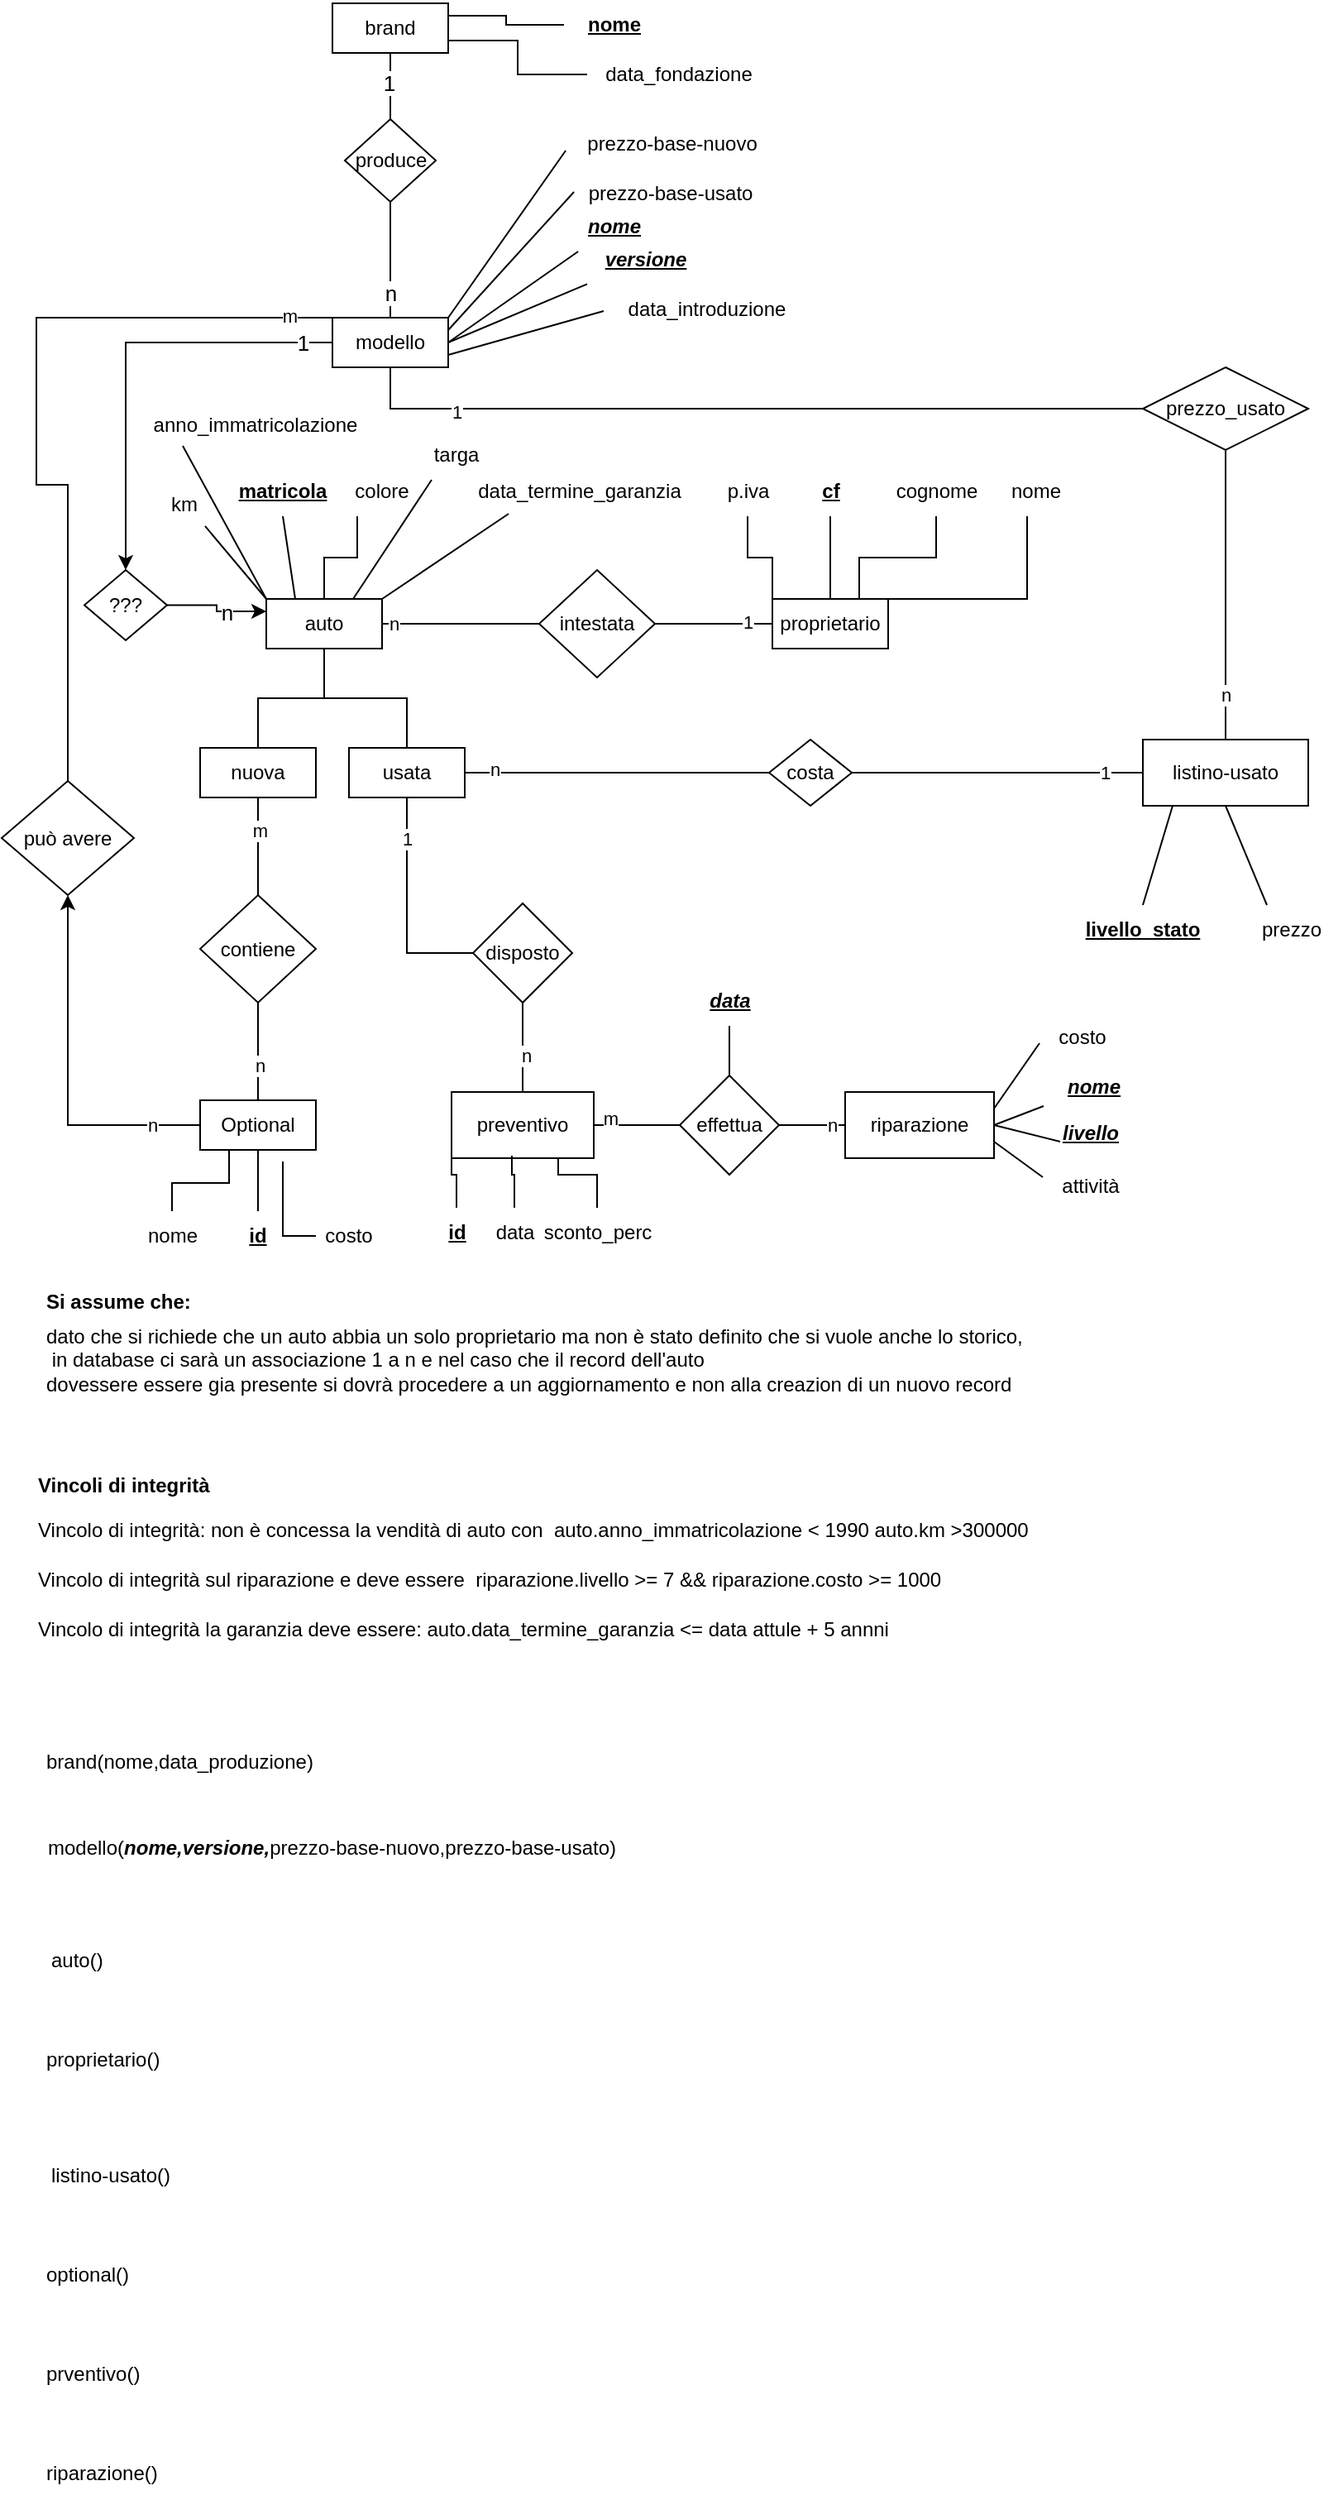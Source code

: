<mxfile version="22.1.5" type="github">
  <diagram name="Pagina-1" id="jGf_04mg0V8zM4tONkqc">
    <mxGraphModel dx="573" dy="543" grid="1" gridSize="10" guides="1" tooltips="1" connect="1" arrows="1" fold="1" page="1" pageScale="1" pageWidth="827" pageHeight="1169" math="0" shadow="0">
      <root>
        <mxCell id="0" />
        <mxCell id="1" parent="0" />
        <mxCell id="hDRF6CQTf330OuFsjU3R-10" style="edgeStyle=orthogonalEdgeStyle;rounded=0;orthogonalLoop=1;jettySize=auto;html=1;entryX=0;entryY=0.5;entryDx=0;entryDy=0;endArrow=none;endFill=0;" parent="1" source="hDRF6CQTf330OuFsjU3R-1" target="hDRF6CQTf330OuFsjU3R-9" edge="1">
          <mxGeometry relative="1" as="geometry" />
        </mxCell>
        <mxCell id="hDRF6CQTf330OuFsjU3R-26" value="n" style="edgeLabel;html=1;align=center;verticalAlign=middle;resizable=0;points=[];" parent="hDRF6CQTf330OuFsjU3R-10" vertex="1" connectable="0">
          <mxGeometry x="-0.34" relative="1" as="geometry">
            <mxPoint x="-25" as="offset" />
          </mxGeometry>
        </mxCell>
        <mxCell id="hDRF6CQTf330OuFsjU3R-1" value="auto" style="rounded=0;whiteSpace=wrap;html=1;" parent="1" vertex="1">
          <mxGeometry x="170" y="390" width="70" height="30" as="geometry" />
        </mxCell>
        <mxCell id="hDRF6CQTf330OuFsjU3R-15" style="edgeStyle=orthogonalEdgeStyle;rounded=0;orthogonalLoop=1;jettySize=auto;html=1;entryX=0.5;entryY=0;entryDx=0;entryDy=0;endArrow=none;endFill=0;exitX=0.5;exitY=1;exitDx=0;exitDy=0;" parent="1" source="hDRF6CQTf330OuFsjU3R-2" target="hDRF6CQTf330OuFsjU3R-14" edge="1">
          <mxGeometry relative="1" as="geometry">
            <mxPoint x="115" y="510" as="sourcePoint" />
            <mxPoint x="115" y="569" as="targetPoint" />
          </mxGeometry>
        </mxCell>
        <mxCell id="hDRF6CQTf330OuFsjU3R-31" value="m" style="edgeLabel;html=1;align=center;verticalAlign=middle;resizable=0;points=[];" parent="hDRF6CQTf330OuFsjU3R-15" vertex="1" connectable="0">
          <mxGeometry x="-0.322" y="1" relative="1" as="geometry">
            <mxPoint as="offset" />
          </mxGeometry>
        </mxCell>
        <mxCell id="hDRF6CQTf330OuFsjU3R-47" style="edgeStyle=orthogonalEdgeStyle;rounded=0;orthogonalLoop=1;jettySize=auto;html=1;entryX=0.5;entryY=1;entryDx=0;entryDy=0;endArrow=none;endFill=0;" parent="1" source="hDRF6CQTf330OuFsjU3R-2" target="hDRF6CQTf330OuFsjU3R-1" edge="1">
          <mxGeometry relative="1" as="geometry">
            <mxPoint x="200" y="440" as="targetPoint" />
          </mxGeometry>
        </mxCell>
        <mxCell id="hDRF6CQTf330OuFsjU3R-2" value="nuova" style="rounded=0;whiteSpace=wrap;html=1;" parent="1" vertex="1">
          <mxGeometry x="130" y="480" width="70" height="30" as="geometry" />
        </mxCell>
        <mxCell id="hDRF6CQTf330OuFsjU3R-48" style="edgeStyle=orthogonalEdgeStyle;rounded=0;orthogonalLoop=1;jettySize=auto;html=1;entryX=0.5;entryY=1;entryDx=0;entryDy=0;endArrow=none;endFill=0;" parent="1" source="hDRF6CQTf330OuFsjU3R-3" target="hDRF6CQTf330OuFsjU3R-1" edge="1">
          <mxGeometry relative="1" as="geometry" />
        </mxCell>
        <mxCell id="hDRF6CQTf330OuFsjU3R-3" value="usata" style="rounded=0;whiteSpace=wrap;html=1;" parent="1" vertex="1">
          <mxGeometry x="220" y="480" width="70" height="30" as="geometry" />
        </mxCell>
        <mxCell id="hDRF6CQTf330OuFsjU3R-94" value="" style="edgeStyle=orthogonalEdgeStyle;rounded=0;orthogonalLoop=1;jettySize=auto;html=1;" parent="1" source="hDRF6CQTf330OuFsjU3R-4" target="hDRF6CQTf330OuFsjU3R-93" edge="1">
          <mxGeometry relative="1" as="geometry" />
        </mxCell>
        <mxCell id="hDRF6CQTf330OuFsjU3R-97" value="n" style="edgeLabel;html=1;align=center;verticalAlign=middle;resizable=0;points=[];" parent="hDRF6CQTf330OuFsjU3R-94" vertex="1" connectable="0">
          <mxGeometry x="-0.735" relative="1" as="geometry">
            <mxPoint as="offset" />
          </mxGeometry>
        </mxCell>
        <mxCell id="hDRF6CQTf330OuFsjU3R-4" value="Optional" style="rounded=0;whiteSpace=wrap;html=1;" parent="1" vertex="1">
          <mxGeometry x="130" y="693" width="70" height="30" as="geometry" />
        </mxCell>
        <mxCell id="hDRF6CQTf330OuFsjU3R-11" style="edgeStyle=orthogonalEdgeStyle;rounded=0;orthogonalLoop=1;jettySize=auto;html=1;entryX=1;entryY=0.5;entryDx=0;entryDy=0;endArrow=none;endFill=0;" parent="1" source="hDRF6CQTf330OuFsjU3R-5" target="hDRF6CQTf330OuFsjU3R-9" edge="1">
          <mxGeometry relative="1" as="geometry" />
        </mxCell>
        <mxCell id="hDRF6CQTf330OuFsjU3R-27" value="1" style="edgeLabel;html=1;align=center;verticalAlign=middle;resizable=0;points=[];" parent="hDRF6CQTf330OuFsjU3R-11" vertex="1" connectable="0">
          <mxGeometry x="-0.564" y="-1" relative="1" as="geometry">
            <mxPoint as="offset" />
          </mxGeometry>
        </mxCell>
        <mxCell id="hDRF6CQTf330OuFsjU3R-5" value="proprietario" style="rounded=0;whiteSpace=wrap;html=1;" parent="1" vertex="1">
          <mxGeometry x="476" y="390" width="70" height="30" as="geometry" />
        </mxCell>
        <mxCell id="hDRF6CQTf330OuFsjU3R-9" value="intestata" style="rhombus;whiteSpace=wrap;html=1;" parent="1" vertex="1">
          <mxGeometry x="335" y="372.5" width="70" height="65" as="geometry" />
        </mxCell>
        <mxCell id="hDRF6CQTf330OuFsjU3R-16" style="edgeStyle=orthogonalEdgeStyle;rounded=0;orthogonalLoop=1;jettySize=auto;html=1;entryX=0.5;entryY=0;entryDx=0;entryDy=0;endArrow=none;endFill=0;exitX=0.5;exitY=1;exitDx=0;exitDy=0;" parent="1" source="hDRF6CQTf330OuFsjU3R-14" target="hDRF6CQTf330OuFsjU3R-4" edge="1">
          <mxGeometry relative="1" as="geometry">
            <mxPoint x="125" y="634" as="sourcePoint" />
            <mxPoint x="125" y="693" as="targetPoint" />
          </mxGeometry>
        </mxCell>
        <mxCell id="hDRF6CQTf330OuFsjU3R-30" value="n" style="edgeLabel;html=1;align=center;verticalAlign=middle;resizable=0;points=[];" parent="hDRF6CQTf330OuFsjU3R-16" vertex="1" connectable="0">
          <mxGeometry x="0.288" y="1" relative="1" as="geometry">
            <mxPoint as="offset" />
          </mxGeometry>
        </mxCell>
        <mxCell id="hDRF6CQTf330OuFsjU3R-14" value="contiene" style="rhombus;whiteSpace=wrap;html=1;" parent="1" vertex="1">
          <mxGeometry x="130" y="569" width="70" height="65" as="geometry" />
        </mxCell>
        <mxCell id="hDRF6CQTf330OuFsjU3R-20" value="&lt;b&gt;matricola&lt;/b&gt;" style="text;html=1;strokeColor=none;fillColor=none;align=center;verticalAlign=middle;whiteSpace=wrap;rounded=0;fontStyle=4" parent="1" vertex="1">
          <mxGeometry x="150" y="310" width="60" height="30" as="geometry" />
        </mxCell>
        <mxCell id="hDRF6CQTf330OuFsjU3R-40" style="edgeStyle=orthogonalEdgeStyle;rounded=0;orthogonalLoop=1;jettySize=auto;html=1;exitX=0.25;exitY=1;exitDx=0;exitDy=0;entryX=0.5;entryY=0;entryDx=0;entryDy=0;endArrow=none;endFill=0;" parent="1" source="hDRF6CQTf330OuFsjU3R-21" target="hDRF6CQTf330OuFsjU3R-1" edge="1">
          <mxGeometry relative="1" as="geometry" />
        </mxCell>
        <mxCell id="hDRF6CQTf330OuFsjU3R-21" value="colore" style="text;html=1;strokeColor=none;fillColor=none;align=center;verticalAlign=middle;whiteSpace=wrap;rounded=0;" parent="1" vertex="1">
          <mxGeometry x="210" y="310" width="60" height="30" as="geometry" />
        </mxCell>
        <mxCell id="hDRF6CQTf330OuFsjU3R-22" value="targa" style="text;html=1;strokeColor=none;fillColor=none;align=center;verticalAlign=middle;whiteSpace=wrap;rounded=0;" parent="1" vertex="1">
          <mxGeometry x="255" y="288" width="60" height="30" as="geometry" />
        </mxCell>
        <mxCell id="hDRF6CQTf330OuFsjU3R-39" style="edgeStyle=orthogonalEdgeStyle;rounded=0;orthogonalLoop=1;jettySize=auto;html=1;entryX=1;entryY=0;entryDx=0;entryDy=0;endArrow=none;endFill=0;" parent="1" source="hDRF6CQTf330OuFsjU3R-32" target="hDRF6CQTf330OuFsjU3R-5" edge="1">
          <mxGeometry relative="1" as="geometry">
            <Array as="points">
              <mxPoint x="630" y="390" />
            </Array>
          </mxGeometry>
        </mxCell>
        <mxCell id="hDRF6CQTf330OuFsjU3R-32" value="nome" style="text;html=1;align=center;verticalAlign=middle;resizable=0;points=[];autosize=1;strokeColor=none;fillColor=none;" parent="1" vertex="1">
          <mxGeometry x="610" y="310" width="50" height="30" as="geometry" />
        </mxCell>
        <mxCell id="hDRF6CQTf330OuFsjU3R-38" style="edgeStyle=orthogonalEdgeStyle;rounded=0;orthogonalLoop=1;jettySize=auto;html=1;entryX=0.75;entryY=0;entryDx=0;entryDy=0;endArrow=none;endFill=0;" parent="1" source="hDRF6CQTf330OuFsjU3R-33" target="hDRF6CQTf330OuFsjU3R-5" edge="1">
          <mxGeometry relative="1" as="geometry" />
        </mxCell>
        <mxCell id="hDRF6CQTf330OuFsjU3R-33" value="cognome" style="text;html=1;align=center;verticalAlign=middle;resizable=0;points=[];autosize=1;strokeColor=none;fillColor=none;" parent="1" vertex="1">
          <mxGeometry x="540" y="310" width="70" height="30" as="geometry" />
        </mxCell>
        <mxCell id="hDRF6CQTf330OuFsjU3R-37" style="edgeStyle=orthogonalEdgeStyle;rounded=0;orthogonalLoop=1;jettySize=auto;html=1;entryX=0.5;entryY=0;entryDx=0;entryDy=0;endArrow=none;endFill=0;" parent="1" source="hDRF6CQTf330OuFsjU3R-34" target="hDRF6CQTf330OuFsjU3R-5" edge="1">
          <mxGeometry relative="1" as="geometry" />
        </mxCell>
        <mxCell id="hDRF6CQTf330OuFsjU3R-34" value="&lt;b&gt;cf&lt;/b&gt;" style="text;html=1;align=center;verticalAlign=middle;resizable=0;points=[];autosize=1;strokeColor=none;fillColor=none;fontStyle=4" parent="1" vertex="1">
          <mxGeometry x="496" y="310" width="30" height="30" as="geometry" />
        </mxCell>
        <mxCell id="hDRF6CQTf330OuFsjU3R-36" style="edgeStyle=orthogonalEdgeStyle;rounded=0;orthogonalLoop=1;jettySize=auto;html=1;entryX=0;entryY=0;entryDx=0;entryDy=0;endArrow=none;endFill=0;" parent="1" source="hDRF6CQTf330OuFsjU3R-35" target="hDRF6CQTf330OuFsjU3R-5" edge="1">
          <mxGeometry relative="1" as="geometry" />
        </mxCell>
        <mxCell id="hDRF6CQTf330OuFsjU3R-35" value="p.iva" style="text;html=1;align=center;verticalAlign=middle;resizable=0;points=[];autosize=1;strokeColor=none;fillColor=none;" parent="1" vertex="1">
          <mxGeometry x="436" y="310" width="50" height="30" as="geometry" />
        </mxCell>
        <mxCell id="hDRF6CQTf330OuFsjU3R-57" value="" style="edgeStyle=orthogonalEdgeStyle;rounded=0;orthogonalLoop=1;jettySize=auto;html=1;endArrow=none;endFill=0;" parent="1" source="hDRF6CQTf330OuFsjU3R-43" target="hDRF6CQTf330OuFsjU3R-56" edge="1">
          <mxGeometry relative="1" as="geometry" />
        </mxCell>
        <mxCell id="hDRF6CQTf330OuFsjU3R-60" value="&lt;font style=&quot;font-size: 13px;&quot;&gt;1&lt;/font&gt;" style="edgeLabel;html=1;align=center;verticalAlign=middle;resizable=0;points=[];" parent="hDRF6CQTf330OuFsjU3R-57" vertex="1" connectable="0">
          <mxGeometry x="-0.1" y="-1" relative="1" as="geometry">
            <mxPoint as="offset" />
          </mxGeometry>
        </mxCell>
        <mxCell id="hDRF6CQTf330OuFsjU3R-43" value="brand" style="rounded=0;whiteSpace=wrap;html=1;" parent="1" vertex="1">
          <mxGeometry x="210" y="30" width="70" height="30" as="geometry" />
        </mxCell>
        <mxCell id="hDRF6CQTf330OuFsjU3R-80" value="" style="edgeStyle=orthogonalEdgeStyle;rounded=0;orthogonalLoop=1;jettySize=auto;html=1;" parent="1" source="hDRF6CQTf330OuFsjU3R-44" target="hDRF6CQTf330OuFsjU3R-79" edge="1">
          <mxGeometry relative="1" as="geometry" />
        </mxCell>
        <mxCell id="hDRF6CQTf330OuFsjU3R-83" value="&lt;font style=&quot;font-size: 13px;&quot;&gt;1&lt;/font&gt;" style="edgeLabel;html=1;align=center;verticalAlign=middle;resizable=0;points=[];" parent="hDRF6CQTf330OuFsjU3R-80" vertex="1" connectable="0">
          <mxGeometry x="-0.863" relative="1" as="geometry">
            <mxPoint as="offset" />
          </mxGeometry>
        </mxCell>
        <mxCell id="hDRF6CQTf330OuFsjU3R-44" value="modello" style="rounded=0;whiteSpace=wrap;html=1;" parent="1" vertex="1">
          <mxGeometry x="210" y="220" width="70" height="30" as="geometry" />
        </mxCell>
        <mxCell id="hDRF6CQTf330OuFsjU3R-73" style="edgeStyle=orthogonalEdgeStyle;rounded=0;orthogonalLoop=1;jettySize=auto;html=1;entryX=0.5;entryY=0;entryDx=0;entryDy=0;endArrow=none;endFill=0;" parent="1" source="hDRF6CQTf330OuFsjU3R-56" target="hDRF6CQTf330OuFsjU3R-44" edge="1">
          <mxGeometry relative="1" as="geometry" />
        </mxCell>
        <mxCell id="hDRF6CQTf330OuFsjU3R-78" value="&lt;font style=&quot;font-size: 13px;&quot;&gt;n&lt;/font&gt;" style="edgeLabel;html=1;align=center;verticalAlign=middle;resizable=0;points=[];" parent="hDRF6CQTf330OuFsjU3R-73" vertex="1" connectable="0">
          <mxGeometry x="0.571" relative="1" as="geometry">
            <mxPoint as="offset" />
          </mxGeometry>
        </mxCell>
        <mxCell id="hDRF6CQTf330OuFsjU3R-56" value="produce" style="rhombus;whiteSpace=wrap;html=1;rounded=0;" parent="1" vertex="1">
          <mxGeometry x="217.5" y="100" width="55" height="50" as="geometry" />
        </mxCell>
        <mxCell id="hDRF6CQTf330OuFsjU3R-69" style="edgeStyle=orthogonalEdgeStyle;rounded=0;orthogonalLoop=1;jettySize=auto;html=1;endArrow=none;endFill=0;" parent="1" source="hDRF6CQTf330OuFsjU3R-61" edge="1">
          <mxGeometry relative="1" as="geometry">
            <mxPoint x="180" y="730" as="targetPoint" />
          </mxGeometry>
        </mxCell>
        <mxCell id="hDRF6CQTf330OuFsjU3R-61" value="costo" style="text;html=1;strokeColor=none;fillColor=none;align=center;verticalAlign=middle;whiteSpace=wrap;rounded=0;" parent="1" vertex="1">
          <mxGeometry x="200" y="760" width="40" height="30" as="geometry" />
        </mxCell>
        <mxCell id="hDRF6CQTf330OuFsjU3R-67" style="edgeStyle=orthogonalEdgeStyle;rounded=0;orthogonalLoop=1;jettySize=auto;html=1;entryX=0.5;entryY=1;entryDx=0;entryDy=0;endArrow=none;endFill=0;" parent="1" source="hDRF6CQTf330OuFsjU3R-63" target="hDRF6CQTf330OuFsjU3R-4" edge="1">
          <mxGeometry relative="1" as="geometry" />
        </mxCell>
        <mxCell id="hDRF6CQTf330OuFsjU3R-63" value="&lt;b&gt;id&lt;/b&gt;" style="text;html=1;strokeColor=none;fillColor=none;align=center;verticalAlign=middle;whiteSpace=wrap;rounded=0;fontStyle=4" parent="1" vertex="1">
          <mxGeometry x="140" y="760" width="50" height="30" as="geometry" />
        </mxCell>
        <mxCell id="hDRF6CQTf330OuFsjU3R-76" style="edgeStyle=orthogonalEdgeStyle;rounded=0;orthogonalLoop=1;jettySize=auto;html=1;entryX=1;entryY=0.25;entryDx=0;entryDy=0;endArrow=none;endFill=0;" parent="1" source="hDRF6CQTf330OuFsjU3R-74" target="hDRF6CQTf330OuFsjU3R-43" edge="1">
          <mxGeometry relative="1" as="geometry" />
        </mxCell>
        <mxCell id="hDRF6CQTf330OuFsjU3R-74" value="&lt;b&gt;nome&lt;/b&gt;" style="text;html=1;align=center;verticalAlign=middle;resizable=0;points=[];autosize=1;strokeColor=none;fillColor=none;fontStyle=4" parent="1" vertex="1">
          <mxGeometry x="350" y="28" width="60" height="30" as="geometry" />
        </mxCell>
        <mxCell id="hDRF6CQTf330OuFsjU3R-77" style="edgeStyle=orthogonalEdgeStyle;rounded=0;orthogonalLoop=1;jettySize=auto;html=1;entryX=1;entryY=0.75;entryDx=0;entryDy=0;endArrow=none;endFill=0;" parent="1" source="hDRF6CQTf330OuFsjU3R-75" target="hDRF6CQTf330OuFsjU3R-43" edge="1">
          <mxGeometry relative="1" as="geometry" />
        </mxCell>
        <mxCell id="hDRF6CQTf330OuFsjU3R-75" value="data_fondazione" style="text;html=1;align=center;verticalAlign=middle;resizable=0;points=[];autosize=1;strokeColor=none;fillColor=none;" parent="1" vertex="1">
          <mxGeometry x="364" y="58" width="110" height="30" as="geometry" />
        </mxCell>
        <mxCell id="hDRF6CQTf330OuFsjU3R-81" style="edgeStyle=orthogonalEdgeStyle;rounded=0;orthogonalLoop=1;jettySize=auto;html=1;entryX=0;entryY=0.25;entryDx=0;entryDy=0;" parent="1" source="hDRF6CQTf330OuFsjU3R-79" target="hDRF6CQTf330OuFsjU3R-1" edge="1">
          <mxGeometry relative="1" as="geometry" />
        </mxCell>
        <mxCell id="hDRF6CQTf330OuFsjU3R-82" value="&lt;font style=&quot;font-size: 13px;&quot;&gt;n&lt;/font&gt;" style="edgeLabel;html=1;align=center;verticalAlign=middle;resizable=0;points=[];" parent="hDRF6CQTf330OuFsjU3R-81" vertex="1" connectable="0">
          <mxGeometry x="0.216" y="1" relative="1" as="geometry">
            <mxPoint y="1" as="offset" />
          </mxGeometry>
        </mxCell>
        <mxCell id="hDRF6CQTf330OuFsjU3R-79" value="???" style="rhombus;whiteSpace=wrap;html=1;rounded=0;" parent="1" vertex="1">
          <mxGeometry x="60" y="372.5" width="50" height="42.5" as="geometry" />
        </mxCell>
        <mxCell id="hDRF6CQTf330OuFsjU3R-84" value="&lt;i&gt;&lt;b&gt;nome&lt;/b&gt;&lt;/i&gt;" style="text;html=1;align=center;verticalAlign=middle;resizable=0;points=[];autosize=1;strokeColor=none;fillColor=none;fontStyle=4" parent="1" vertex="1">
          <mxGeometry x="350" y="150" width="60" height="30" as="geometry" />
        </mxCell>
        <mxCell id="hDRF6CQTf330OuFsjU3R-85" value="&lt;b&gt;&lt;i&gt;versione&lt;/i&gt;&lt;/b&gt;" style="text;html=1;align=center;verticalAlign=middle;resizable=0;points=[];autosize=1;strokeColor=none;fillColor=none;fontStyle=4" parent="1" vertex="1">
          <mxGeometry x="364" y="170" width="70" height="30" as="geometry" />
        </mxCell>
        <mxCell id="hDRF6CQTf330OuFsjU3R-86" value="data_introduzione" style="text;html=1;align=center;verticalAlign=middle;resizable=0;points=[];autosize=1;strokeColor=none;fillColor=none;" parent="1" vertex="1">
          <mxGeometry x="376" y="200" width="120" height="30" as="geometry" />
        </mxCell>
        <mxCell id="hDRF6CQTf330OuFsjU3R-91" value="nome" style="text;html=1;align=center;verticalAlign=middle;resizable=0;points=[];autosize=1;strokeColor=none;fillColor=none;" parent="1" vertex="1">
          <mxGeometry x="88" y="760" width="50" height="30" as="geometry" />
        </mxCell>
        <mxCell id="hDRF6CQTf330OuFsjU3R-92" style="edgeStyle=orthogonalEdgeStyle;rounded=0;orthogonalLoop=1;jettySize=auto;html=1;exitX=0.25;exitY=1;exitDx=0;exitDy=0;endArrow=none;endFill=0;" parent="1" source="hDRF6CQTf330OuFsjU3R-4" target="hDRF6CQTf330OuFsjU3R-91" edge="1">
          <mxGeometry relative="1" as="geometry" />
        </mxCell>
        <mxCell id="hDRF6CQTf330OuFsjU3R-95" style="edgeStyle=orthogonalEdgeStyle;rounded=0;orthogonalLoop=1;jettySize=auto;html=1;entryX=0.114;entryY=0;entryDx=0;entryDy=0;entryPerimeter=0;endArrow=none;endFill=0;" parent="1" source="hDRF6CQTf330OuFsjU3R-93" target="hDRF6CQTf330OuFsjU3R-44" edge="1">
          <mxGeometry relative="1" as="geometry">
            <mxPoint x="220" y="160" as="targetPoint" />
            <Array as="points">
              <mxPoint x="50" y="321" />
              <mxPoint x="31" y="321" />
              <mxPoint x="31" y="220" />
            </Array>
          </mxGeometry>
        </mxCell>
        <mxCell id="hDRF6CQTf330OuFsjU3R-96" value="m" style="edgeLabel;html=1;align=center;verticalAlign=middle;resizable=0;points=[];" parent="hDRF6CQTf330OuFsjU3R-95" vertex="1" connectable="0">
          <mxGeometry x="0.86" y="1" relative="1" as="geometry">
            <mxPoint as="offset" />
          </mxGeometry>
        </mxCell>
        <mxCell id="hDRF6CQTf330OuFsjU3R-93" value="può avere" style="rhombus;whiteSpace=wrap;html=1;rounded=0;" parent="1" vertex="1">
          <mxGeometry x="10" y="500" width="80" height="69" as="geometry" />
        </mxCell>
        <mxCell id="hDRF6CQTf330OuFsjU3R-98" value="prezzo-base-usato" style="text;html=1;align=center;verticalAlign=middle;resizable=0;points=[];autosize=1;strokeColor=none;fillColor=none;" parent="1" vertex="1">
          <mxGeometry x="354" y="130" width="120" height="30" as="geometry" />
        </mxCell>
        <mxCell id="hDRF6CQTf330OuFsjU3R-103" value="prezzo-base-nuovo" style="text;html=1;align=center;verticalAlign=middle;resizable=0;points=[];autosize=1;strokeColor=none;fillColor=none;" parent="1" vertex="1">
          <mxGeometry x="350" y="100" width="130" height="30" as="geometry" />
        </mxCell>
        <mxCell id="hDRF6CQTf330OuFsjU3R-106" value="" style="endArrow=none;html=1;rounded=0;entryX=0.008;entryY=0.633;entryDx=0;entryDy=0;entryPerimeter=0;" parent="1" target="hDRF6CQTf330OuFsjU3R-103" edge="1">
          <mxGeometry width="50" height="50" relative="1" as="geometry">
            <mxPoint x="280" y="220" as="sourcePoint" />
            <mxPoint x="330" y="170" as="targetPoint" />
          </mxGeometry>
        </mxCell>
        <mxCell id="hDRF6CQTf330OuFsjU3R-107" value="" style="endArrow=none;html=1;rounded=0;exitX=1;exitY=0.25;exitDx=0;exitDy=0;entryX=0.017;entryY=0.467;entryDx=0;entryDy=0;entryPerimeter=0;" parent="1" source="hDRF6CQTf330OuFsjU3R-44" target="hDRF6CQTf330OuFsjU3R-98" edge="1">
          <mxGeometry width="50" height="50" relative="1" as="geometry">
            <mxPoint x="280" y="220" as="sourcePoint" />
            <mxPoint x="322.5" y="180" as="targetPoint" />
          </mxGeometry>
        </mxCell>
        <mxCell id="hDRF6CQTf330OuFsjU3R-108" value="" style="endArrow=none;html=1;rounded=0;entryX=1;entryY=0.5;entryDx=0;entryDy=0;" parent="1" source="hDRF6CQTf330OuFsjU3R-84" target="hDRF6CQTf330OuFsjU3R-44" edge="1">
          <mxGeometry width="50" height="50" relative="1" as="geometry">
            <mxPoint x="460" y="540" as="sourcePoint" />
            <mxPoint x="510" y="490" as="targetPoint" />
          </mxGeometry>
        </mxCell>
        <mxCell id="hDRF6CQTf330OuFsjU3R-109" value="" style="endArrow=none;html=1;rounded=0;entryX=1;entryY=0.5;entryDx=0;entryDy=0;" parent="1" source="hDRF6CQTf330OuFsjU3R-85" target="hDRF6CQTf330OuFsjU3R-44" edge="1">
          <mxGeometry width="50" height="50" relative="1" as="geometry">
            <mxPoint x="460" y="540" as="sourcePoint" />
            <mxPoint x="510" y="490" as="targetPoint" />
          </mxGeometry>
        </mxCell>
        <mxCell id="hDRF6CQTf330OuFsjU3R-110" value="" style="endArrow=none;html=1;rounded=0;entryX=1;entryY=0.75;entryDx=0;entryDy=0;exitX=-0.017;exitY=0.533;exitDx=0;exitDy=0;exitPerimeter=0;" parent="1" source="hDRF6CQTf330OuFsjU3R-86" target="hDRF6CQTf330OuFsjU3R-44" edge="1">
          <mxGeometry width="50" height="50" relative="1" as="geometry">
            <mxPoint x="460" y="540" as="sourcePoint" />
            <mxPoint x="510" y="490" as="targetPoint" />
          </mxGeometry>
        </mxCell>
        <mxCell id="hDRF6CQTf330OuFsjU3R-113" style="edgeStyle=orthogonalEdgeStyle;rounded=0;orthogonalLoop=1;jettySize=auto;html=1;exitX=0;exitY=0.5;exitDx=0;exitDy=0;entryX=1;entryY=0.5;entryDx=0;entryDy=0;endArrow=none;endFill=0;" parent="1" source="hDRF6CQTf330OuFsjU3R-111" target="hDRF6CQTf330OuFsjU3R-112" edge="1">
          <mxGeometry relative="1" as="geometry" />
        </mxCell>
        <mxCell id="hDRF6CQTf330OuFsjU3R-116" value="1" style="edgeLabel;html=1;align=center;verticalAlign=middle;resizable=0;points=[];" parent="hDRF6CQTf330OuFsjU3R-113" vertex="1" connectable="0">
          <mxGeometry x="-0.739" relative="1" as="geometry">
            <mxPoint as="offset" />
          </mxGeometry>
        </mxCell>
        <mxCell id="hDRF6CQTf330OuFsjU3R-111" value="listino-usato" style="whiteSpace=wrap;html=1;" parent="1" vertex="1">
          <mxGeometry x="700" y="475" width="100" height="40" as="geometry" />
        </mxCell>
        <mxCell id="hDRF6CQTf330OuFsjU3R-114" style="edgeStyle=orthogonalEdgeStyle;rounded=0;orthogonalLoop=1;jettySize=auto;html=1;entryX=1;entryY=0.5;entryDx=0;entryDy=0;endArrow=none;endFill=0;" parent="1" source="hDRF6CQTf330OuFsjU3R-112" target="hDRF6CQTf330OuFsjU3R-3" edge="1">
          <mxGeometry relative="1" as="geometry" />
        </mxCell>
        <mxCell id="hDRF6CQTf330OuFsjU3R-115" value="n" style="edgeLabel;html=1;align=center;verticalAlign=middle;resizable=0;points=[];" parent="hDRF6CQTf330OuFsjU3R-114" vertex="1" connectable="0">
          <mxGeometry x="0.804" y="-2" relative="1" as="geometry">
            <mxPoint as="offset" />
          </mxGeometry>
        </mxCell>
        <mxCell id="hDRF6CQTf330OuFsjU3R-112" value="costa" style="rhombus;whiteSpace=wrap;html=1;" parent="1" vertex="1">
          <mxGeometry x="474" y="475" width="50" height="40" as="geometry" />
        </mxCell>
        <mxCell id="hDRF6CQTf330OuFsjU3R-118" style="edgeStyle=orthogonalEdgeStyle;rounded=0;orthogonalLoop=1;jettySize=auto;html=1;entryX=0.5;entryY=1;entryDx=0;entryDy=0;endArrow=none;endFill=0;" parent="1" source="hDRF6CQTf330OuFsjU3R-117" target="hDRF6CQTf330OuFsjU3R-44" edge="1">
          <mxGeometry relative="1" as="geometry" />
        </mxCell>
        <mxCell id="hDRF6CQTf330OuFsjU3R-121" value="1" style="edgeLabel;html=1;align=center;verticalAlign=middle;resizable=0;points=[];" parent="hDRF6CQTf330OuFsjU3R-118" vertex="1" connectable="0">
          <mxGeometry x="0.732" y="2" relative="1" as="geometry">
            <mxPoint as="offset" />
          </mxGeometry>
        </mxCell>
        <mxCell id="hDRF6CQTf330OuFsjU3R-119" style="edgeStyle=orthogonalEdgeStyle;rounded=0;orthogonalLoop=1;jettySize=auto;html=1;endArrow=none;endFill=0;" parent="1" source="hDRF6CQTf330OuFsjU3R-117" target="hDRF6CQTf330OuFsjU3R-111" edge="1">
          <mxGeometry relative="1" as="geometry" />
        </mxCell>
        <mxCell id="hDRF6CQTf330OuFsjU3R-120" value="n" style="edgeLabel;html=1;align=center;verticalAlign=middle;resizable=0;points=[];" parent="hDRF6CQTf330OuFsjU3R-119" vertex="1" connectable="0">
          <mxGeometry x="0.691" relative="1" as="geometry">
            <mxPoint as="offset" />
          </mxGeometry>
        </mxCell>
        <mxCell id="hDRF6CQTf330OuFsjU3R-117" value="prezzo_usato" style="rhombus;whiteSpace=wrap;html=1;" parent="1" vertex="1">
          <mxGeometry x="700" y="250" width="100" height="50" as="geometry" />
        </mxCell>
        <mxCell id="hDRF6CQTf330OuFsjU3R-122" value="km" style="text;html=1;align=center;verticalAlign=middle;resizable=0;points=[];autosize=1;strokeColor=none;fillColor=none;" parent="1" vertex="1">
          <mxGeometry x="100" y="318" width="40" height="30" as="geometry" />
        </mxCell>
        <mxCell id="hDRF6CQTf330OuFsjU3R-123" value="" style="endArrow=none;html=1;rounded=0;exitX=0.825;exitY=0.933;exitDx=0;exitDy=0;exitPerimeter=0;entryX=0;entryY=0;entryDx=0;entryDy=0;" parent="1" source="hDRF6CQTf330OuFsjU3R-122" target="hDRF6CQTf330OuFsjU3R-1" edge="1">
          <mxGeometry width="50" height="50" relative="1" as="geometry">
            <mxPoint x="400" y="540" as="sourcePoint" />
            <mxPoint x="450" y="490" as="targetPoint" />
          </mxGeometry>
        </mxCell>
        <mxCell id="hDRF6CQTf330OuFsjU3R-124" value="" style="endArrow=none;html=1;rounded=0;entryX=0.5;entryY=1;entryDx=0;entryDy=0;exitX=0.25;exitY=0;exitDx=0;exitDy=0;" parent="1" source="hDRF6CQTf330OuFsjU3R-1" target="hDRF6CQTf330OuFsjU3R-20" edge="1">
          <mxGeometry width="50" height="50" relative="1" as="geometry">
            <mxPoint x="400" y="540" as="sourcePoint" />
            <mxPoint x="450" y="490" as="targetPoint" />
          </mxGeometry>
        </mxCell>
        <mxCell id="hDRF6CQTf330OuFsjU3R-125" value="prezzo" style="text;html=1;strokeColor=none;fillColor=none;align=center;verticalAlign=middle;whiteSpace=wrap;rounded=0;" parent="1" vertex="1">
          <mxGeometry x="760" y="575" width="60" height="30" as="geometry" />
        </mxCell>
        <mxCell id="hDRF6CQTf330OuFsjU3R-126" value="&lt;b&gt;livello_stato&lt;/b&gt;" style="text;html=1;strokeColor=none;fillColor=none;align=center;verticalAlign=middle;whiteSpace=wrap;rounded=0;fontStyle=4" parent="1" vertex="1">
          <mxGeometry x="660" y="575" width="80" height="30" as="geometry" />
        </mxCell>
        <mxCell id="hDRF6CQTf330OuFsjU3R-128" value="" style="endArrow=none;html=1;rounded=0;entryX=0.18;entryY=1;entryDx=0;entryDy=0;entryPerimeter=0;exitX=0.5;exitY=0;exitDx=0;exitDy=0;" parent="1" source="hDRF6CQTf330OuFsjU3R-126" target="hDRF6CQTf330OuFsjU3R-111" edge="1">
          <mxGeometry width="50" height="50" relative="1" as="geometry">
            <mxPoint x="440" y="540" as="sourcePoint" />
            <mxPoint x="490" y="490" as="targetPoint" />
          </mxGeometry>
        </mxCell>
        <mxCell id="hDRF6CQTf330OuFsjU3R-129" value="" style="endArrow=none;html=1;rounded=0;entryX=0.5;entryY=1;entryDx=0;entryDy=0;exitX=0.25;exitY=0;exitDx=0;exitDy=0;" parent="1" source="hDRF6CQTf330OuFsjU3R-125" target="hDRF6CQTf330OuFsjU3R-111" edge="1">
          <mxGeometry width="50" height="50" relative="1" as="geometry">
            <mxPoint x="440" y="540" as="sourcePoint" />
            <mxPoint x="490" y="490" as="targetPoint" />
          </mxGeometry>
        </mxCell>
        <mxCell id="hDRF6CQTf330OuFsjU3R-130" value="preventivo" style="whiteSpace=wrap;html=1;" parent="1" vertex="1">
          <mxGeometry x="282" y="688" width="86" height="40" as="geometry" />
        </mxCell>
        <mxCell id="hDRF6CQTf330OuFsjU3R-136" style="edgeStyle=orthogonalEdgeStyle;rounded=0;orthogonalLoop=1;jettySize=auto;html=1;entryX=0.5;entryY=1;entryDx=0;entryDy=0;endArrow=none;endFill=0;" parent="1" source="hDRF6CQTf330OuFsjU3R-135" target="hDRF6CQTf330OuFsjU3R-3" edge="1">
          <mxGeometry relative="1" as="geometry" />
        </mxCell>
        <mxCell id="hDRF6CQTf330OuFsjU3R-139" value="1" style="edgeLabel;html=1;align=center;verticalAlign=middle;resizable=0;points=[];" parent="hDRF6CQTf330OuFsjU3R-136" vertex="1" connectable="0">
          <mxGeometry x="0.652" y="1" relative="1" as="geometry">
            <mxPoint x="1" y="1" as="offset" />
          </mxGeometry>
        </mxCell>
        <mxCell id="hDRF6CQTf330OuFsjU3R-137" style="edgeStyle=orthogonalEdgeStyle;rounded=0;orthogonalLoop=1;jettySize=auto;html=1;entryX=0.5;entryY=0;entryDx=0;entryDy=0;endArrow=none;endFill=0;" parent="1" source="hDRF6CQTf330OuFsjU3R-135" target="hDRF6CQTf330OuFsjU3R-130" edge="1">
          <mxGeometry relative="1" as="geometry" />
        </mxCell>
        <mxCell id="hDRF6CQTf330OuFsjU3R-138" value="n" style="edgeLabel;html=1;align=center;verticalAlign=middle;resizable=0;points=[];" parent="hDRF6CQTf330OuFsjU3R-137" vertex="1" connectable="0">
          <mxGeometry x="0.189" y="2" relative="1" as="geometry">
            <mxPoint as="offset" />
          </mxGeometry>
        </mxCell>
        <mxCell id="hDRF6CQTf330OuFsjU3R-135" value="disposto" style="rhombus;whiteSpace=wrap;html=1;" parent="1" vertex="1">
          <mxGeometry x="295" y="574" width="60" height="60" as="geometry" />
        </mxCell>
        <mxCell id="hDRF6CQTf330OuFsjU3R-149" style="edgeStyle=orthogonalEdgeStyle;rounded=0;orthogonalLoop=1;jettySize=auto;html=1;exitX=0;exitY=0.5;exitDx=0;exitDy=0;entryX=1;entryY=0.5;entryDx=0;entryDy=0;endArrow=none;endFill=0;" parent="1" source="hDRF6CQTf330OuFsjU3R-140" target="hDRF6CQTf330OuFsjU3R-147" edge="1">
          <mxGeometry relative="1" as="geometry" />
        </mxCell>
        <mxCell id="hDRF6CQTf330OuFsjU3R-152" value="n" style="edgeLabel;html=1;align=center;verticalAlign=middle;resizable=0;points=[];" parent="hDRF6CQTf330OuFsjU3R-149" vertex="1" connectable="0">
          <mxGeometry x="-0.525" relative="1" as="geometry">
            <mxPoint x="1" as="offset" />
          </mxGeometry>
        </mxCell>
        <mxCell id="hDRF6CQTf330OuFsjU3R-140" value="riparazione" style="whiteSpace=wrap;html=1;" parent="1" vertex="1">
          <mxGeometry x="520" y="688" width="90" height="40" as="geometry" />
        </mxCell>
        <mxCell id="hDRF6CQTf330OuFsjU3R-141" value="&lt;span&gt;&lt;span&gt;livello&lt;/span&gt;&lt;/span&gt;" style="text;html=1;align=center;verticalAlign=middle;resizable=0;points=[];autosize=1;strokeColor=none;fillColor=none;fontStyle=7" parent="1" vertex="1">
          <mxGeometry x="638" y="698" width="60" height="30" as="geometry" />
        </mxCell>
        <mxCell id="hDRF6CQTf330OuFsjU3R-145" value="" style="endArrow=none;html=1;rounded=0;entryX=-0.01;entryY=0.617;entryDx=0;entryDy=0;entryPerimeter=0;exitX=1;exitY=0.25;exitDx=0;exitDy=0;" parent="1" source="hDRF6CQTf330OuFsjU3R-140" target="hDRF6CQTf330OuFsjU3R-183" edge="1">
          <mxGeometry width="50" height="50" relative="1" as="geometry">
            <mxPoint x="530" y="500" as="sourcePoint" />
            <mxPoint x="639.45" y="675.49" as="targetPoint" />
          </mxGeometry>
        </mxCell>
        <mxCell id="hDRF6CQTf330OuFsjU3R-146" value="" style="endArrow=none;html=1;rounded=0;entryX=0.2;entryY=0.667;entryDx=0;entryDy=0;entryPerimeter=0;exitX=1;exitY=0.5;exitDx=0;exitDy=0;" parent="1" source="hDRF6CQTf330OuFsjU3R-140" target="hDRF6CQTf330OuFsjU3R-141" edge="1">
          <mxGeometry width="50" height="50" relative="1" as="geometry">
            <mxPoint x="530" y="500" as="sourcePoint" />
            <mxPoint x="580" y="450" as="targetPoint" />
          </mxGeometry>
        </mxCell>
        <mxCell id="hDRF6CQTf330OuFsjU3R-150" style="edgeStyle=orthogonalEdgeStyle;rounded=0;orthogonalLoop=1;jettySize=auto;html=1;entryX=1;entryY=0.5;entryDx=0;entryDy=0;endArrow=none;endFill=0;" parent="1" source="hDRF6CQTf330OuFsjU3R-147" target="hDRF6CQTf330OuFsjU3R-130" edge="1">
          <mxGeometry relative="1" as="geometry" />
        </mxCell>
        <mxCell id="hDRF6CQTf330OuFsjU3R-151" value="m" style="edgeLabel;html=1;align=center;verticalAlign=middle;resizable=0;points=[];" parent="hDRF6CQTf330OuFsjU3R-150" vertex="1" connectable="0">
          <mxGeometry x="0.635" y="-4" relative="1" as="geometry">
            <mxPoint as="offset" />
          </mxGeometry>
        </mxCell>
        <mxCell id="hDRF6CQTf330OuFsjU3R-147" value="effettua" style="rhombus;whiteSpace=wrap;html=1;" parent="1" vertex="1">
          <mxGeometry x="420" y="678" width="60" height="60" as="geometry" />
        </mxCell>
        <mxCell id="hDRF6CQTf330OuFsjU3R-154" value="&lt;b&gt;Si assume che:&lt;/b&gt;" style="text;html=1;align=left;verticalAlign=middle;resizable=0;points=[];autosize=1;strokeColor=none;fillColor=none;" parent="1" vertex="1">
          <mxGeometry x="35" y="800" width="110" height="30" as="geometry" />
        </mxCell>
        <mxCell id="hDRF6CQTf330OuFsjU3R-155" value="dato che si richiede che un auto abbia un solo proprietario ma non è stato definito che si vuole anche lo storico,&lt;br&gt;&amp;nbsp;in database ci sarà un associazione 1 a n e nel caso che il record dell&#39;auto &lt;br&gt;dovessere essere gia presente si dovrà procedere a un aggiornamento e non alla creazion di un nuovo record" style="text;html=1;align=left;verticalAlign=middle;resizable=0;points=[];autosize=1;strokeColor=none;fillColor=none;" parent="1" vertex="1">
          <mxGeometry x="35" y="820" width="610" height="60" as="geometry" />
        </mxCell>
        <mxCell id="hDRF6CQTf330OuFsjU3R-156" value="data" style="text;html=1;align=center;verticalAlign=middle;resizable=0;points=[];autosize=1;strokeColor=none;fillColor=none;" parent="1" vertex="1">
          <mxGeometry x="295" y="758" width="50" height="30" as="geometry" />
        </mxCell>
        <mxCell id="hDRF6CQTf330OuFsjU3R-162" style="edgeStyle=orthogonalEdgeStyle;rounded=0;orthogonalLoop=1;jettySize=auto;html=1;entryX=0;entryY=1;entryDx=0;entryDy=0;endArrow=none;endFill=0;" parent="1" source="hDRF6CQTf330OuFsjU3R-157" target="hDRF6CQTf330OuFsjU3R-130" edge="1">
          <mxGeometry relative="1" as="geometry" />
        </mxCell>
        <mxCell id="hDRF6CQTf330OuFsjU3R-157" value="&lt;b&gt;&lt;u style=&quot;&quot;&gt;id&lt;/u&gt;&lt;/b&gt;" style="text;html=1;align=center;verticalAlign=middle;resizable=0;points=[];autosize=1;strokeColor=none;fillColor=none;" parent="1" vertex="1">
          <mxGeometry x="270" y="758" width="30" height="30" as="geometry" />
        </mxCell>
        <mxCell id="hDRF6CQTf330OuFsjU3R-159" style="edgeStyle=orthogonalEdgeStyle;rounded=0;orthogonalLoop=1;jettySize=auto;html=1;entryX=0.5;entryY=0;entryDx=0;entryDy=0;endArrow=none;endFill=0;" parent="1" source="hDRF6CQTf330OuFsjU3R-158" target="hDRF6CQTf330OuFsjU3R-147" edge="1">
          <mxGeometry relative="1" as="geometry" />
        </mxCell>
        <mxCell id="hDRF6CQTf330OuFsjU3R-158" value="&lt;b&gt;&lt;i&gt;&lt;u&gt;data&lt;/u&gt;&lt;/i&gt;&lt;/b&gt;" style="text;html=1;align=center;verticalAlign=middle;resizable=0;points=[];autosize=1;strokeColor=none;fillColor=none;" parent="1" vertex="1">
          <mxGeometry x="425" y="618" width="50" height="30" as="geometry" />
        </mxCell>
        <mxCell id="hDRF6CQTf330OuFsjU3R-164" style="edgeStyle=orthogonalEdgeStyle;rounded=0;orthogonalLoop=1;jettySize=auto;html=1;entryX=0.75;entryY=1;entryDx=0;entryDy=0;endArrow=none;endFill=0;" parent="1" source="hDRF6CQTf330OuFsjU3R-161" target="hDRF6CQTf330OuFsjU3R-130" edge="1">
          <mxGeometry relative="1" as="geometry" />
        </mxCell>
        <mxCell id="hDRF6CQTf330OuFsjU3R-161" value="sconto_perc" style="text;html=1;align=center;verticalAlign=middle;resizable=0;points=[];autosize=1;strokeColor=none;fillColor=none;" parent="1" vertex="1">
          <mxGeometry x="325" y="758" width="90" height="30" as="geometry" />
        </mxCell>
        <mxCell id="hDRF6CQTf330OuFsjU3R-163" style="edgeStyle=orthogonalEdgeStyle;rounded=0;orthogonalLoop=1;jettySize=auto;html=1;entryX=0.424;entryY=0.963;entryDx=0;entryDy=0;entryPerimeter=0;endArrow=none;endFill=0;" parent="1" source="hDRF6CQTf330OuFsjU3R-156" target="hDRF6CQTf330OuFsjU3R-130" edge="1">
          <mxGeometry relative="1" as="geometry" />
        </mxCell>
        <mxCell id="hDRF6CQTf330OuFsjU3R-169" value="Vincolo di integrità sul riparazione e deve essere&amp;nbsp; riparazione.livello &amp;gt;= 7 &amp;amp;&amp;amp; riparazione.costo &amp;gt;= 1000" style="text;html=1;align=left;verticalAlign=middle;resizable=0;points=[];autosize=1;strokeColor=none;fillColor=none;" parent="1" vertex="1">
          <mxGeometry x="30" y="968" width="570" height="30" as="geometry" />
        </mxCell>
        <mxCell id="hDRF6CQTf330OuFsjU3R-170" value="Vincolo di integrità: non è concessa la vendità di&amp;nbsp;auto con&amp;nbsp; auto.anno_immatricolazione &amp;lt; 1990 auto.km &amp;gt;300000" style="text;html=1;align=left;verticalAlign=middle;resizable=0;points=[];autosize=1;strokeColor=none;fillColor=none;" parent="1" vertex="1">
          <mxGeometry x="30" y="938" width="620" height="30" as="geometry" />
        </mxCell>
        <mxCell id="hDRF6CQTf330OuFsjU3R-171" value="anno_immatricolazione" style="text;html=1;align=center;verticalAlign=middle;resizable=0;points=[];autosize=1;strokeColor=none;fillColor=none;" parent="1" vertex="1">
          <mxGeometry x="88" y="270" width="150" height="30" as="geometry" />
        </mxCell>
        <mxCell id="hDRF6CQTf330OuFsjU3R-172" value="" style="endArrow=none;html=1;rounded=0;entryX=0.21;entryY=0.917;entryDx=0;entryDy=0;entryPerimeter=0;exitX=0;exitY=0;exitDx=0;exitDy=0;" parent="1" source="hDRF6CQTf330OuFsjU3R-1" target="hDRF6CQTf330OuFsjU3R-171" edge="1">
          <mxGeometry width="50" height="50" relative="1" as="geometry">
            <mxPoint x="440" y="420" as="sourcePoint" />
            <mxPoint x="490" y="370" as="targetPoint" />
          </mxGeometry>
        </mxCell>
        <mxCell id="hDRF6CQTf330OuFsjU3R-176" value="data_termine_garanzia" style="text;html=1;align=center;verticalAlign=middle;resizable=0;points=[];autosize=1;strokeColor=none;fillColor=none;" parent="1" vertex="1">
          <mxGeometry x="284" y="310" width="150" height="30" as="geometry" />
        </mxCell>
        <mxCell id="hDRF6CQTf330OuFsjU3R-178" value="" style="endArrow=none;html=1;rounded=0;entryX=0.25;entryY=1;entryDx=0;entryDy=0;exitX=0.75;exitY=0;exitDx=0;exitDy=0;" parent="1" source="hDRF6CQTf330OuFsjU3R-1" target="hDRF6CQTf330OuFsjU3R-22" edge="1">
          <mxGeometry width="50" height="50" relative="1" as="geometry">
            <mxPoint x="290" y="560" as="sourcePoint" />
            <mxPoint x="340" y="510" as="targetPoint" />
          </mxGeometry>
        </mxCell>
        <mxCell id="hDRF6CQTf330OuFsjU3R-179" value="" style="endArrow=none;html=1;rounded=0;entryX=0.217;entryY=0.95;entryDx=0;entryDy=0;entryPerimeter=0;exitX=1;exitY=0;exitDx=0;exitDy=0;" parent="1" source="hDRF6CQTf330OuFsjU3R-1" target="hDRF6CQTf330OuFsjU3R-176" edge="1">
          <mxGeometry width="50" height="50" relative="1" as="geometry">
            <mxPoint x="290" y="560" as="sourcePoint" />
            <mxPoint x="340" y="510" as="targetPoint" />
          </mxGeometry>
        </mxCell>
        <mxCell id="hDRF6CQTf330OuFsjU3R-180" value="Vincolo di integrità la garanzia deve essere: auto.data_termine_garanzia &amp;lt;= data attule + 5 annni" style="text;html=1;align=left;verticalAlign=middle;resizable=0;points=[];autosize=1;strokeColor=none;fillColor=none;" parent="1" vertex="1">
          <mxGeometry x="30" y="998" width="540" height="30" as="geometry" />
        </mxCell>
        <mxCell id="hDRF6CQTf330OuFsjU3R-181" value="&lt;b&gt;Vincoli di integrità&lt;/b&gt;" style="text;html=1;align=left;verticalAlign=middle;resizable=0;points=[];autosize=1;strokeColor=none;fillColor=none;" parent="1" vertex="1">
          <mxGeometry x="30" y="911" width="130" height="30" as="geometry" />
        </mxCell>
        <mxCell id="hDRF6CQTf330OuFsjU3R-183" value="costo" style="text;html=1;align=center;verticalAlign=middle;resizable=0;points=[];autosize=1;strokeColor=none;fillColor=none;" parent="1" vertex="1">
          <mxGeometry x="638" y="640" width="50" height="30" as="geometry" />
        </mxCell>
        <mxCell id="hDRF6CQTf330OuFsjU3R-184" value="attività" style="text;html=1;align=center;verticalAlign=middle;resizable=0;points=[];autosize=1;strokeColor=none;fillColor=none;" parent="1" vertex="1">
          <mxGeometry x="638" y="730" width="60" height="30" as="geometry" />
        </mxCell>
        <mxCell id="hDRF6CQTf330OuFsjU3R-185" value="" style="endArrow=none;html=1;rounded=0;entryX=0.025;entryY=0.317;entryDx=0;entryDy=0;entryPerimeter=0;exitX=1;exitY=0.75;exitDx=0;exitDy=0;" parent="1" source="hDRF6CQTf330OuFsjU3R-140" target="hDRF6CQTf330OuFsjU3R-184" edge="1">
          <mxGeometry width="50" height="50" relative="1" as="geometry">
            <mxPoint x="280" y="670" as="sourcePoint" />
            <mxPoint x="330" y="620" as="targetPoint" />
          </mxGeometry>
        </mxCell>
        <mxCell id="hDRF6CQTf330OuFsjU3R-186" value="nome" style="text;html=1;align=center;verticalAlign=middle;resizable=0;points=[];autosize=1;strokeColor=none;fillColor=none;fontStyle=7" parent="1" vertex="1">
          <mxGeometry x="640" y="670" width="60" height="30" as="geometry" />
        </mxCell>
        <mxCell id="hDRF6CQTf330OuFsjU3R-187" value="" style="endArrow=none;html=1;rounded=0;exitX=1;exitY=0.5;exitDx=0;exitDy=0;" parent="1" source="hDRF6CQTf330OuFsjU3R-140" target="hDRF6CQTf330OuFsjU3R-186" edge="1">
          <mxGeometry width="50" height="50" relative="1" as="geometry">
            <mxPoint x="280" y="670" as="sourcePoint" />
            <mxPoint x="330" y="620" as="targetPoint" />
          </mxGeometry>
        </mxCell>
        <mxCell id="TOpgIDTLHvMvPJIIkFcJ-9" value="brand(nome,data_produzione)" style="text;html=1;align=left;verticalAlign=middle;resizable=0;points=[];autosize=1;strokeColor=none;fillColor=none;" parent="1" vertex="1">
          <mxGeometry x="35" y="1078" width="180" height="30" as="geometry" />
        </mxCell>
        <mxCell id="TOpgIDTLHvMvPJIIkFcJ-10" value="modello(&lt;i style=&quot;border-color: var(--border-color); text-align: center;&quot;&gt;&lt;b style=&quot;border-color: var(--border-color);&quot;&gt;nome,&lt;b style=&quot;border-color: var(--border-color); font-style: normal;&quot;&gt;&lt;i style=&quot;border-color: var(--border-color);&quot;&gt;versione&lt;/i&gt;&lt;/b&gt;,&lt;/b&gt;&lt;/i&gt;prezzo-base-nuovo,prezzo-base-usato)" style="text;html=1;align=left;verticalAlign=middle;resizable=0;points=[];autosize=1;strokeColor=none;fillColor=none;" parent="1" vertex="1">
          <mxGeometry x="36" y="1130" width="370" height="30" as="geometry" />
        </mxCell>
        <mxCell id="TOpgIDTLHvMvPJIIkFcJ-11" value="auto()" style="text;html=1;align=left;verticalAlign=middle;resizable=0;points=[];autosize=1;strokeColor=none;fillColor=none;" parent="1" vertex="1">
          <mxGeometry x="38" y="1198" width="50" height="30" as="geometry" />
        </mxCell>
        <mxCell id="TOpgIDTLHvMvPJIIkFcJ-12" value="proprietario()" style="text;html=1;align=left;verticalAlign=middle;resizable=0;points=[];autosize=1;strokeColor=none;fillColor=none;" parent="1" vertex="1">
          <mxGeometry x="35" y="1258" width="90" height="30" as="geometry" />
        </mxCell>
        <mxCell id="TOpgIDTLHvMvPJIIkFcJ-13" value="listino-usato()" style="text;html=1;align=left;verticalAlign=middle;resizable=0;points=[];autosize=1;strokeColor=none;fillColor=none;" parent="1" vertex="1">
          <mxGeometry x="38" y="1328" width="100" height="30" as="geometry" />
        </mxCell>
        <mxCell id="TOpgIDTLHvMvPJIIkFcJ-14" value="optional()" style="text;html=1;align=left;verticalAlign=middle;resizable=0;points=[];autosize=1;strokeColor=none;fillColor=none;" parent="1" vertex="1">
          <mxGeometry x="35" y="1388" width="70" height="30" as="geometry" />
        </mxCell>
        <mxCell id="TOpgIDTLHvMvPJIIkFcJ-15" value="prventivo()" style="text;html=1;align=left;verticalAlign=middle;resizable=0;points=[];autosize=1;strokeColor=none;fillColor=none;" parent="1" vertex="1">
          <mxGeometry x="35" y="1448" width="80" height="30" as="geometry" />
        </mxCell>
        <mxCell id="TOpgIDTLHvMvPJIIkFcJ-16" value="riparazione()" style="text;html=1;align=left;verticalAlign=middle;resizable=0;points=[];autosize=1;strokeColor=none;fillColor=none;" parent="1" vertex="1">
          <mxGeometry x="35" y="1508" width="90" height="30" as="geometry" />
        </mxCell>
      </root>
    </mxGraphModel>
  </diagram>
</mxfile>
